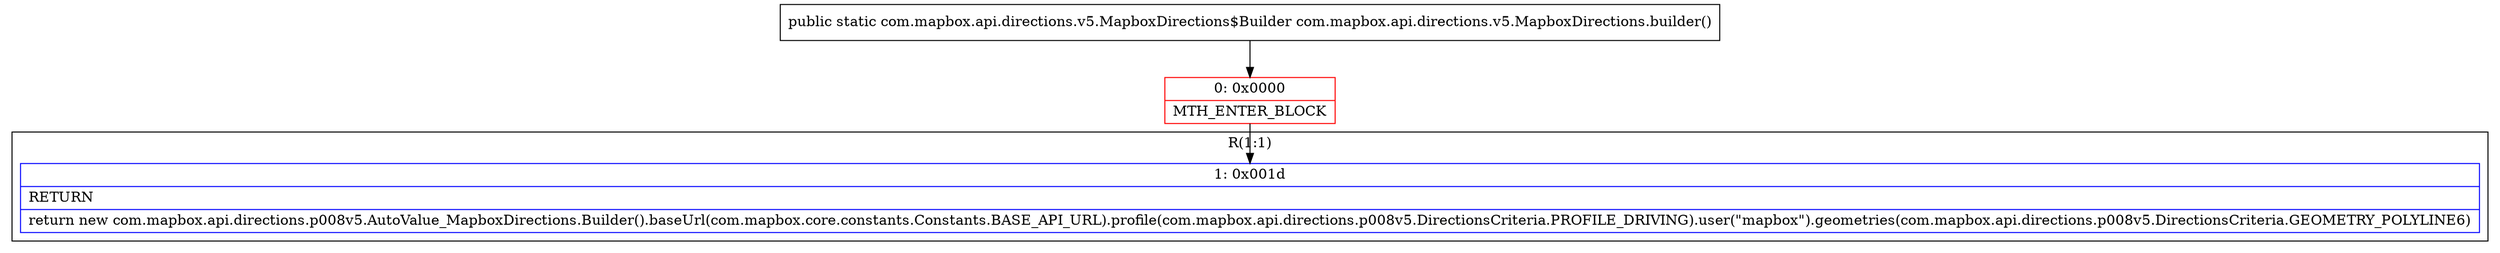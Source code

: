 digraph "CFG forcom.mapbox.api.directions.v5.MapboxDirections.builder()Lcom\/mapbox\/api\/directions\/v5\/MapboxDirections$Builder;" {
subgraph cluster_Region_302510611 {
label = "R(1:1)";
node [shape=record,color=blue];
Node_1 [shape=record,label="{1\:\ 0x001d|RETURN\l|return new com.mapbox.api.directions.p008v5.AutoValue_MapboxDirections.Builder().baseUrl(com.mapbox.core.constants.Constants.BASE_API_URL).profile(com.mapbox.api.directions.p008v5.DirectionsCriteria.PROFILE_DRIVING).user(\"mapbox\").geometries(com.mapbox.api.directions.p008v5.DirectionsCriteria.GEOMETRY_POLYLINE6)\l}"];
}
Node_0 [shape=record,color=red,label="{0\:\ 0x0000|MTH_ENTER_BLOCK\l}"];
MethodNode[shape=record,label="{public static com.mapbox.api.directions.v5.MapboxDirections$Builder com.mapbox.api.directions.v5.MapboxDirections.builder() }"];
MethodNode -> Node_0;
Node_0 -> Node_1;
}

